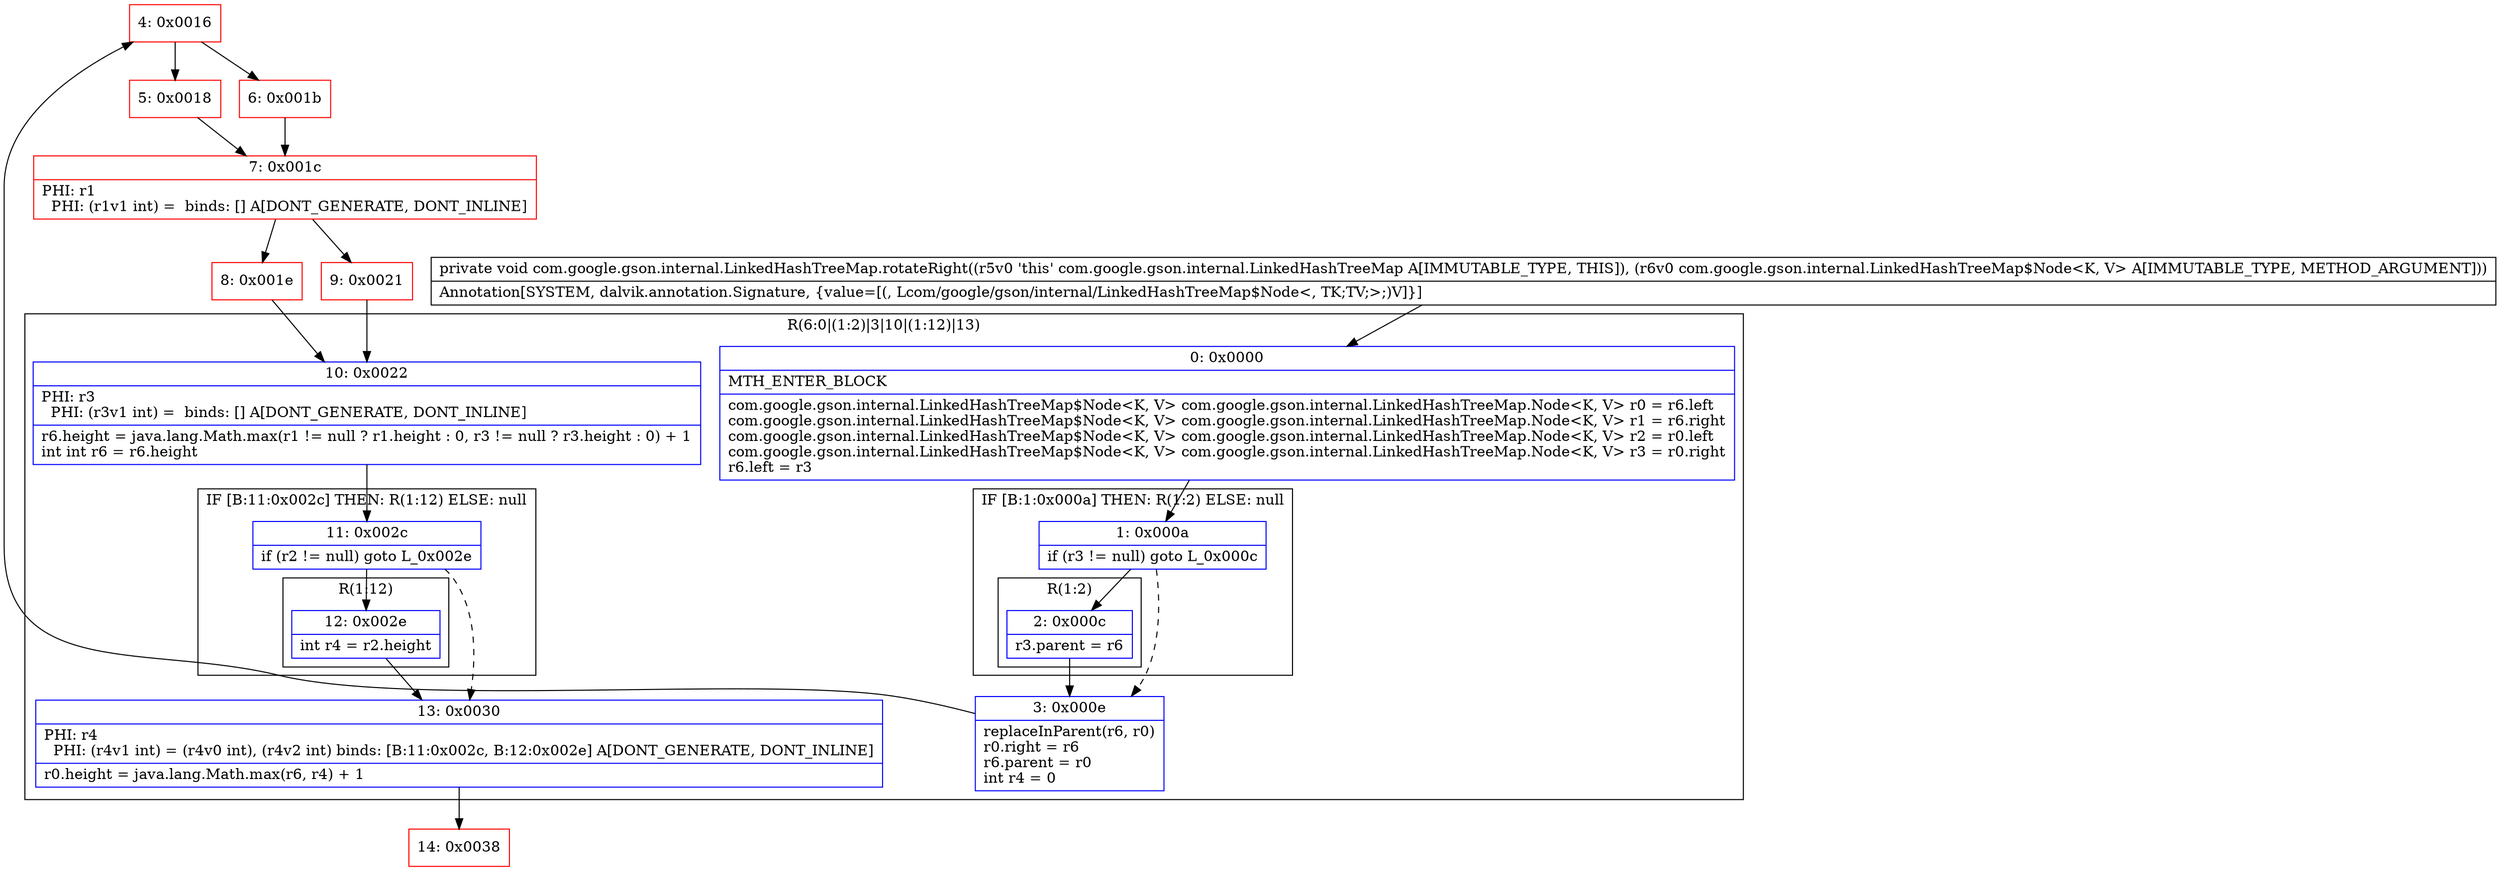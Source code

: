 digraph "CFG forcom.google.gson.internal.LinkedHashTreeMap.rotateRight(Lcom\/google\/gson\/internal\/LinkedHashTreeMap$Node;)V" {
subgraph cluster_Region_207262854 {
label = "R(6:0|(1:2)|3|10|(1:12)|13)";
node [shape=record,color=blue];
Node_0 [shape=record,label="{0\:\ 0x0000|MTH_ENTER_BLOCK\l|com.google.gson.internal.LinkedHashTreeMap$Node\<K, V\> com.google.gson.internal.LinkedHashTreeMap.Node\<K, V\> r0 = r6.left\lcom.google.gson.internal.LinkedHashTreeMap$Node\<K, V\> com.google.gson.internal.LinkedHashTreeMap.Node\<K, V\> r1 = r6.right\lcom.google.gson.internal.LinkedHashTreeMap$Node\<K, V\> com.google.gson.internal.LinkedHashTreeMap.Node\<K, V\> r2 = r0.left\lcom.google.gson.internal.LinkedHashTreeMap$Node\<K, V\> com.google.gson.internal.LinkedHashTreeMap.Node\<K, V\> r3 = r0.right\lr6.left = r3\l}"];
subgraph cluster_IfRegion_1464641720 {
label = "IF [B:1:0x000a] THEN: R(1:2) ELSE: null";
node [shape=record,color=blue];
Node_1 [shape=record,label="{1\:\ 0x000a|if (r3 != null) goto L_0x000c\l}"];
subgraph cluster_Region_267057267 {
label = "R(1:2)";
node [shape=record,color=blue];
Node_2 [shape=record,label="{2\:\ 0x000c|r3.parent = r6\l}"];
}
}
Node_3 [shape=record,label="{3\:\ 0x000e|replaceInParent(r6, r0)\lr0.right = r6\lr6.parent = r0\lint r4 = 0\l}"];
Node_10 [shape=record,label="{10\:\ 0x0022|PHI: r3 \l  PHI: (r3v1 int) =  binds: [] A[DONT_GENERATE, DONT_INLINE]\l|r6.height = java.lang.Math.max(r1 != null ? r1.height : 0, r3 != null ? r3.height : 0) + 1\lint int r6 = r6.height\l}"];
subgraph cluster_IfRegion_1233487689 {
label = "IF [B:11:0x002c] THEN: R(1:12) ELSE: null";
node [shape=record,color=blue];
Node_11 [shape=record,label="{11\:\ 0x002c|if (r2 != null) goto L_0x002e\l}"];
subgraph cluster_Region_886280873 {
label = "R(1:12)";
node [shape=record,color=blue];
Node_12 [shape=record,label="{12\:\ 0x002e|int r4 = r2.height\l}"];
}
}
Node_13 [shape=record,label="{13\:\ 0x0030|PHI: r4 \l  PHI: (r4v1 int) = (r4v0 int), (r4v2 int) binds: [B:11:0x002c, B:12:0x002e] A[DONT_GENERATE, DONT_INLINE]\l|r0.height = java.lang.Math.max(r6, r4) + 1\l}"];
}
Node_4 [shape=record,color=red,label="{4\:\ 0x0016}"];
Node_5 [shape=record,color=red,label="{5\:\ 0x0018}"];
Node_6 [shape=record,color=red,label="{6\:\ 0x001b}"];
Node_7 [shape=record,color=red,label="{7\:\ 0x001c|PHI: r1 \l  PHI: (r1v1 int) =  binds: [] A[DONT_GENERATE, DONT_INLINE]\l}"];
Node_8 [shape=record,color=red,label="{8\:\ 0x001e}"];
Node_9 [shape=record,color=red,label="{9\:\ 0x0021}"];
Node_14 [shape=record,color=red,label="{14\:\ 0x0038}"];
MethodNode[shape=record,label="{private void com.google.gson.internal.LinkedHashTreeMap.rotateRight((r5v0 'this' com.google.gson.internal.LinkedHashTreeMap A[IMMUTABLE_TYPE, THIS]), (r6v0 com.google.gson.internal.LinkedHashTreeMap$Node\<K, V\> A[IMMUTABLE_TYPE, METHOD_ARGUMENT]))  | Annotation[SYSTEM, dalvik.annotation.Signature, \{value=[(, Lcom\/google\/gson\/internal\/LinkedHashTreeMap$Node\<, TK;TV;\>;)V]\}]\l}"];
MethodNode -> Node_0;
Node_0 -> Node_1;
Node_1 -> Node_2;
Node_1 -> Node_3[style=dashed];
Node_2 -> Node_3;
Node_3 -> Node_4;
Node_10 -> Node_11;
Node_11 -> Node_12;
Node_11 -> Node_13[style=dashed];
Node_12 -> Node_13;
Node_13 -> Node_14;
Node_4 -> Node_5;
Node_4 -> Node_6;
Node_5 -> Node_7;
Node_6 -> Node_7;
Node_7 -> Node_8;
Node_7 -> Node_9;
Node_8 -> Node_10;
Node_9 -> Node_10;
}

